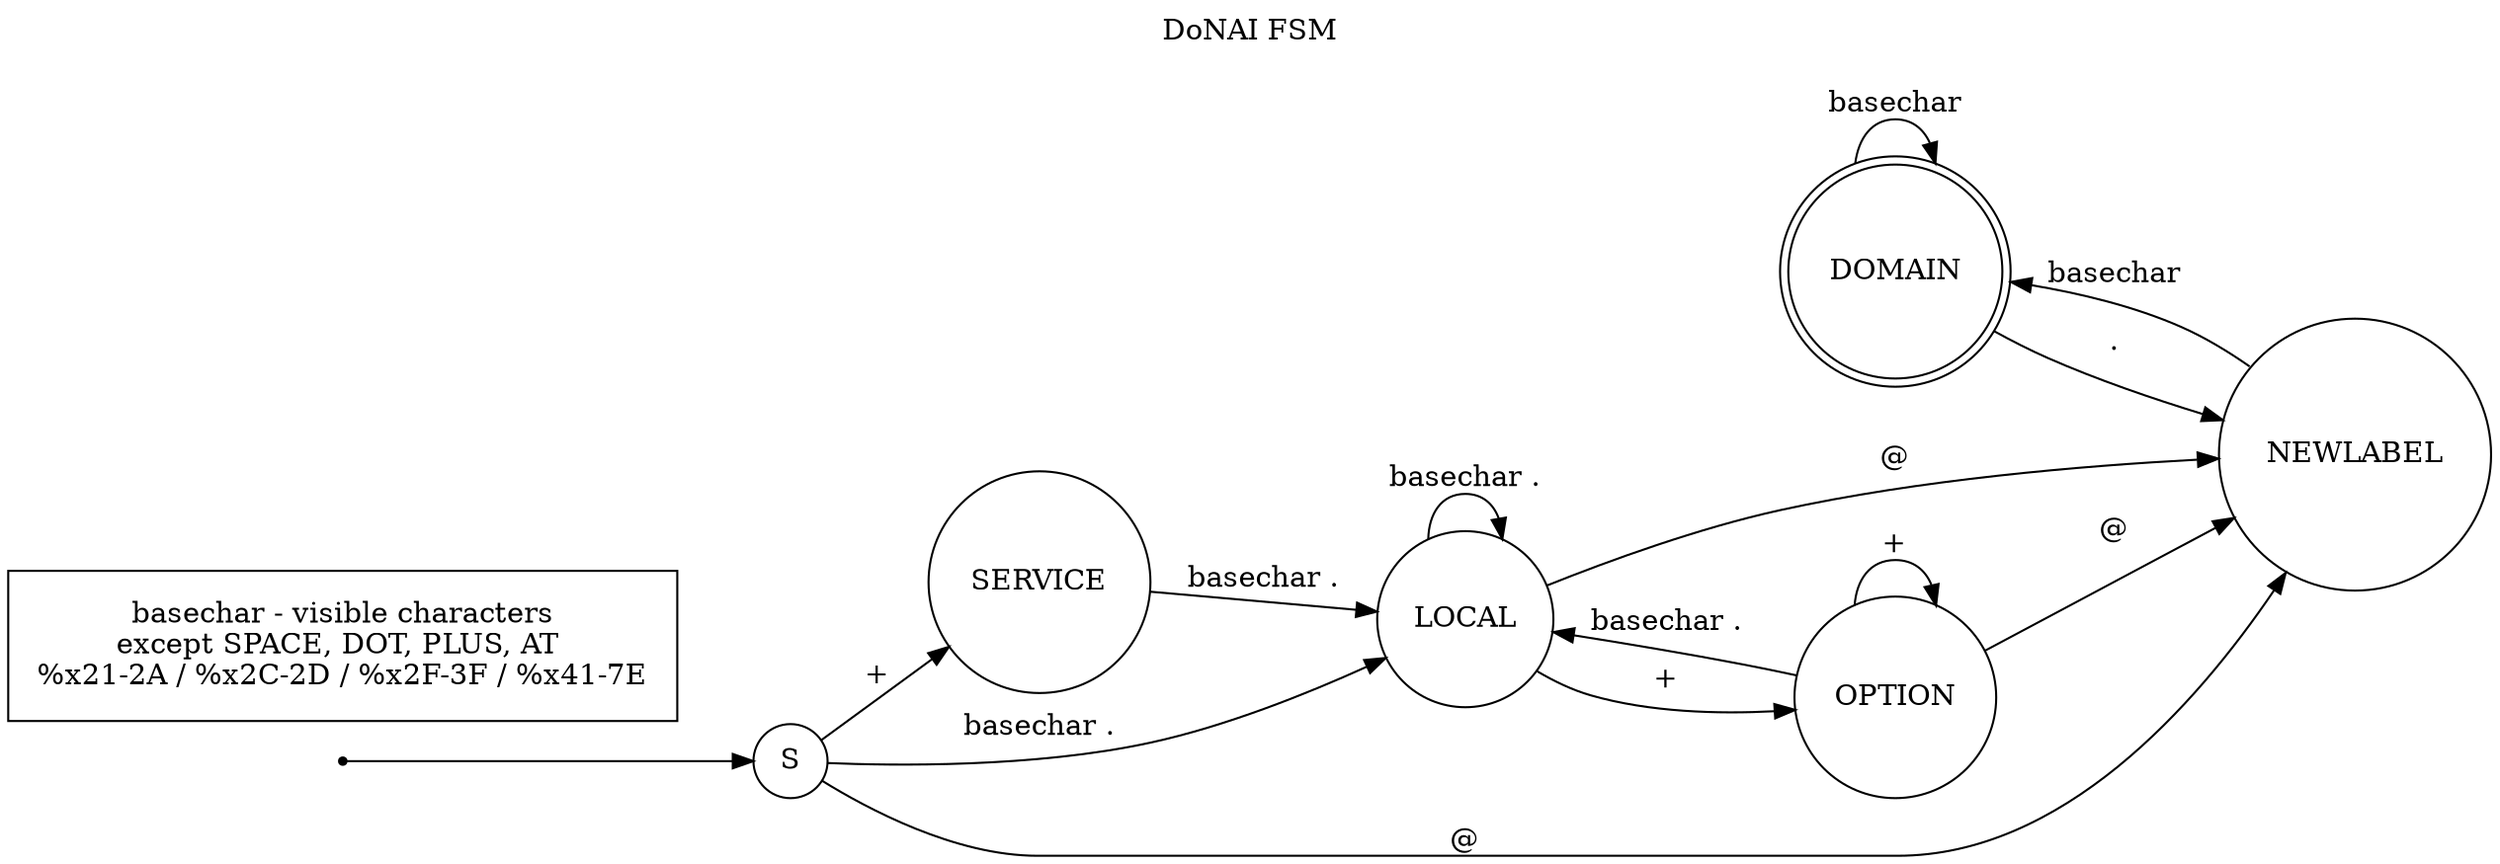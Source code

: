 digraph finite_state_machine {
	rankdir=LR
	node [shape = doublecircle];
		DOMAIN;

	node [shape = point ];
		qi

	node [shape = circle];
		qi	-> S;

		/* local or domain part */
		S	-> LOCAL [ label = "basechar ." ];
		S	-> NEWLABEL [ label = "@" ];
		S	-> SERVICE [ label = "+" ];

		/* local */
		LOCAL	-> LOCAL [ label = "basechar ." ];
		LOCAL	-> OPTION [ label = "+" ];
		OPTION	-> OPTION [ label = "+" ];
		OPTION	-> NEWLABEL [ label = "@" ];
		OPTION	-> LOCAL [ label = "basechar ." ];
		LOCAL	-> NEWLABEL [ label = "@" ];

		/* service */
		SERVICE	-> LOCAL [ label = "basechar ." ];

		/* domain */
		DOMAIN	-> NEWLABEL [ label = "." ];
		NEWLABEL	-> DOMAIN [ label = "basechar" ];
		DOMAIN	-> DOMAIN [ label = "basechar" ];

	node[ shape=box, margin="0.2,0.2" ];
		basechar[ label = "basechar - visible characters\nexcept SPACE, DOT, PLUS, AT \n%x21-2A / %x2C-2D / %x2F-3F / %x41-7E" ];

	// title
	labelloc="t";
	label="DoNAI FSM\n\n";
}
